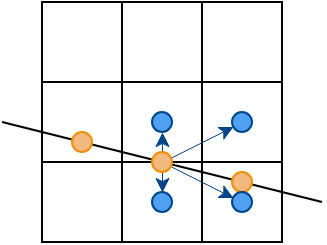 <mxfile version="21.3.2" type="device">
  <diagram name="Página-1" id="T4vvddO6oG1vdCipwLHY">
    <mxGraphModel dx="433" dy="243" grid="1" gridSize="10" guides="1" tooltips="1" connect="1" arrows="1" fold="1" page="1" pageScale="1" pageWidth="1169" pageHeight="827" math="0" shadow="0">
      <root>
        <mxCell id="0" />
        <mxCell id="1" parent="0" />
        <mxCell id="iRn7FRCo_6LsqSLcC2iQ-1" value="" style="shape=table;startSize=0;container=1;collapsible=0;childLayout=tableLayout;fontSize=16;" vertex="1" parent="1">
          <mxGeometry x="320" y="280" width="120" height="120" as="geometry" />
        </mxCell>
        <mxCell id="iRn7FRCo_6LsqSLcC2iQ-2" value="" style="shape=tableRow;horizontal=0;startSize=0;swimlaneHead=0;swimlaneBody=0;strokeColor=inherit;top=0;left=0;bottom=0;right=0;collapsible=0;dropTarget=0;fillColor=none;points=[[0,0.5],[1,0.5]];portConstraint=eastwest;fontSize=16;" vertex="1" parent="iRn7FRCo_6LsqSLcC2iQ-1">
          <mxGeometry width="120" height="40" as="geometry" />
        </mxCell>
        <mxCell id="iRn7FRCo_6LsqSLcC2iQ-3" value="" style="shape=partialRectangle;html=1;whiteSpace=wrap;connectable=0;strokeColor=inherit;overflow=hidden;fillColor=none;top=0;left=0;bottom=0;right=0;pointerEvents=1;fontSize=16;" vertex="1" parent="iRn7FRCo_6LsqSLcC2iQ-2">
          <mxGeometry width="40" height="40" as="geometry">
            <mxRectangle width="40" height="40" as="alternateBounds" />
          </mxGeometry>
        </mxCell>
        <mxCell id="iRn7FRCo_6LsqSLcC2iQ-4" value="" style="shape=partialRectangle;html=1;whiteSpace=wrap;connectable=0;strokeColor=inherit;overflow=hidden;fillColor=none;top=0;left=0;bottom=0;right=0;pointerEvents=1;fontSize=16;" vertex="1" parent="iRn7FRCo_6LsqSLcC2iQ-2">
          <mxGeometry x="40" width="40" height="40" as="geometry">
            <mxRectangle width="40" height="40" as="alternateBounds" />
          </mxGeometry>
        </mxCell>
        <mxCell id="iRn7FRCo_6LsqSLcC2iQ-5" value="" style="shape=partialRectangle;html=1;whiteSpace=wrap;connectable=0;strokeColor=inherit;overflow=hidden;fillColor=none;top=0;left=0;bottom=0;right=0;pointerEvents=1;fontSize=16;" vertex="1" parent="iRn7FRCo_6LsqSLcC2iQ-2">
          <mxGeometry x="80" width="40" height="40" as="geometry">
            <mxRectangle width="40" height="40" as="alternateBounds" />
          </mxGeometry>
        </mxCell>
        <mxCell id="iRn7FRCo_6LsqSLcC2iQ-6" value="" style="shape=tableRow;horizontal=0;startSize=0;swimlaneHead=0;swimlaneBody=0;strokeColor=inherit;top=0;left=0;bottom=0;right=0;collapsible=0;dropTarget=0;fillColor=none;points=[[0,0.5],[1,0.5]];portConstraint=eastwest;fontSize=16;" vertex="1" parent="iRn7FRCo_6LsqSLcC2iQ-1">
          <mxGeometry y="40" width="120" height="40" as="geometry" />
        </mxCell>
        <mxCell id="iRn7FRCo_6LsqSLcC2iQ-7" value="" style="shape=partialRectangle;html=1;whiteSpace=wrap;connectable=0;strokeColor=inherit;overflow=hidden;fillColor=none;top=0;left=0;bottom=0;right=0;pointerEvents=1;fontSize=16;" vertex="1" parent="iRn7FRCo_6LsqSLcC2iQ-6">
          <mxGeometry width="40" height="40" as="geometry">
            <mxRectangle width="40" height="40" as="alternateBounds" />
          </mxGeometry>
        </mxCell>
        <mxCell id="iRn7FRCo_6LsqSLcC2iQ-8" value="" style="shape=partialRectangle;html=1;whiteSpace=wrap;connectable=0;strokeColor=inherit;overflow=hidden;fillColor=none;top=0;left=0;bottom=0;right=0;pointerEvents=1;fontSize=16;" vertex="1" parent="iRn7FRCo_6LsqSLcC2iQ-6">
          <mxGeometry x="40" width="40" height="40" as="geometry">
            <mxRectangle width="40" height="40" as="alternateBounds" />
          </mxGeometry>
        </mxCell>
        <mxCell id="iRn7FRCo_6LsqSLcC2iQ-9" value="" style="shape=partialRectangle;html=1;whiteSpace=wrap;connectable=0;strokeColor=inherit;overflow=hidden;fillColor=none;top=0;left=0;bottom=0;right=0;pointerEvents=1;fontSize=16;" vertex="1" parent="iRn7FRCo_6LsqSLcC2iQ-6">
          <mxGeometry x="80" width="40" height="40" as="geometry">
            <mxRectangle width="40" height="40" as="alternateBounds" />
          </mxGeometry>
        </mxCell>
        <mxCell id="iRn7FRCo_6LsqSLcC2iQ-10" value="" style="shape=tableRow;horizontal=0;startSize=0;swimlaneHead=0;swimlaneBody=0;strokeColor=inherit;top=0;left=0;bottom=0;right=0;collapsible=0;dropTarget=0;fillColor=none;points=[[0,0.5],[1,0.5]];portConstraint=eastwest;fontSize=16;" vertex="1" parent="iRn7FRCo_6LsqSLcC2iQ-1">
          <mxGeometry y="80" width="120" height="40" as="geometry" />
        </mxCell>
        <mxCell id="iRn7FRCo_6LsqSLcC2iQ-11" value="" style="shape=partialRectangle;html=1;whiteSpace=wrap;connectable=0;strokeColor=inherit;overflow=hidden;fillColor=none;top=0;left=0;bottom=0;right=0;pointerEvents=1;fontSize=16;" vertex="1" parent="iRn7FRCo_6LsqSLcC2iQ-10">
          <mxGeometry width="40" height="40" as="geometry">
            <mxRectangle width="40" height="40" as="alternateBounds" />
          </mxGeometry>
        </mxCell>
        <mxCell id="iRn7FRCo_6LsqSLcC2iQ-12" value="" style="shape=partialRectangle;html=1;whiteSpace=wrap;connectable=0;strokeColor=inherit;overflow=hidden;fillColor=none;top=0;left=0;bottom=0;right=0;pointerEvents=1;fontSize=16;" vertex="1" parent="iRn7FRCo_6LsqSLcC2iQ-10">
          <mxGeometry x="40" width="40" height="40" as="geometry">
            <mxRectangle width="40" height="40" as="alternateBounds" />
          </mxGeometry>
        </mxCell>
        <mxCell id="iRn7FRCo_6LsqSLcC2iQ-13" value="" style="shape=partialRectangle;html=1;whiteSpace=wrap;connectable=0;strokeColor=inherit;overflow=hidden;fillColor=none;top=0;left=0;bottom=0;right=0;pointerEvents=1;fontSize=16;" vertex="1" parent="iRn7FRCo_6LsqSLcC2iQ-10">
          <mxGeometry x="80" width="40" height="40" as="geometry">
            <mxRectangle width="40" height="40" as="alternateBounds" />
          </mxGeometry>
        </mxCell>
        <mxCell id="iRn7FRCo_6LsqSLcC2iQ-14" value="" style="endArrow=none;html=1;rounded=0;" edge="1" parent="1">
          <mxGeometry width="50" height="50" relative="1" as="geometry">
            <mxPoint x="300" y="340" as="sourcePoint" />
            <mxPoint x="460" y="380" as="targetPoint" />
          </mxGeometry>
        </mxCell>
        <mxCell id="iRn7FRCo_6LsqSLcC2iQ-28" style="rounded=0;orthogonalLoop=1;jettySize=auto;html=1;fillColor=#50A1F2;strokeColor=#004489;strokeWidth=0.5;" edge="1" parent="1" source="iRn7FRCo_6LsqSLcC2iQ-16" target="iRn7FRCo_6LsqSLcC2iQ-26">
          <mxGeometry relative="1" as="geometry" />
        </mxCell>
        <mxCell id="iRn7FRCo_6LsqSLcC2iQ-29" style="rounded=0;orthogonalLoop=1;jettySize=auto;html=1;fillColor=#50A1F2;strokeColor=#004489;strokeWidth=0.5;" edge="1" parent="1" source="iRn7FRCo_6LsqSLcC2iQ-16" target="iRn7FRCo_6LsqSLcC2iQ-25">
          <mxGeometry relative="1" as="geometry" />
        </mxCell>
        <mxCell id="iRn7FRCo_6LsqSLcC2iQ-30" style="edgeStyle=orthogonalEdgeStyle;rounded=0;orthogonalLoop=1;jettySize=auto;html=1;fillColor=#50A1F2;strokeColor=#004489;strokeWidth=0.5;" edge="1" parent="1" source="iRn7FRCo_6LsqSLcC2iQ-16" target="iRn7FRCo_6LsqSLcC2iQ-24">
          <mxGeometry relative="1" as="geometry" />
        </mxCell>
        <mxCell id="iRn7FRCo_6LsqSLcC2iQ-31" style="rounded=0;orthogonalLoop=1;jettySize=auto;html=1;fillColor=#50A1F2;strokeColor=#004489;strokeWidth=0.5;" edge="1" parent="1" source="iRn7FRCo_6LsqSLcC2iQ-16" target="iRn7FRCo_6LsqSLcC2iQ-23">
          <mxGeometry relative="1" as="geometry" />
        </mxCell>
        <mxCell id="iRn7FRCo_6LsqSLcC2iQ-16" value="" style="ellipse;whiteSpace=wrap;html=1;aspect=fixed;fillColor=#F1B880;strokeColor=#f18e00;" vertex="1" parent="1">
          <mxGeometry x="375" y="355" width="10" height="10" as="geometry" />
        </mxCell>
        <mxCell id="iRn7FRCo_6LsqSLcC2iQ-21" value="" style="ellipse;whiteSpace=wrap;html=1;aspect=fixed;fillColor=#F1B880;strokeColor=#f18e00;" vertex="1" parent="1">
          <mxGeometry x="415" y="365" width="10" height="10" as="geometry" />
        </mxCell>
        <mxCell id="iRn7FRCo_6LsqSLcC2iQ-22" value="" style="ellipse;whiteSpace=wrap;html=1;aspect=fixed;fillColor=#F1B880;strokeColor=#f18e00;" vertex="1" parent="1">
          <mxGeometry x="335" y="345" width="10" height="10" as="geometry" />
        </mxCell>
        <mxCell id="iRn7FRCo_6LsqSLcC2iQ-23" value="" style="ellipse;whiteSpace=wrap;html=1;aspect=fixed;fillColor=#50A1F2;strokeColor=#004489;" vertex="1" parent="1">
          <mxGeometry x="415" y="375" width="10" height="10" as="geometry" />
        </mxCell>
        <mxCell id="iRn7FRCo_6LsqSLcC2iQ-24" value="" style="ellipse;whiteSpace=wrap;html=1;aspect=fixed;fillColor=#50A1F2;strokeColor=#004489;" vertex="1" parent="1">
          <mxGeometry x="375" y="375" width="10" height="10" as="geometry" />
        </mxCell>
        <mxCell id="iRn7FRCo_6LsqSLcC2iQ-25" value="" style="ellipse;whiteSpace=wrap;html=1;aspect=fixed;fillColor=#50A1F2;strokeColor=#004489;" vertex="1" parent="1">
          <mxGeometry x="375" y="335" width="10" height="10" as="geometry" />
        </mxCell>
        <mxCell id="iRn7FRCo_6LsqSLcC2iQ-26" value="" style="ellipse;whiteSpace=wrap;html=1;aspect=fixed;fillColor=#50A1F2;strokeColor=#004489;" vertex="1" parent="1">
          <mxGeometry x="415" y="335" width="10" height="10" as="geometry" />
        </mxCell>
      </root>
    </mxGraphModel>
  </diagram>
</mxfile>
